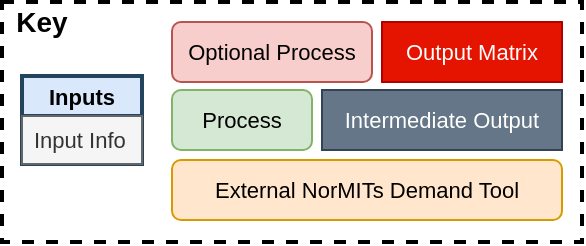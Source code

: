 <mxfile version="14.9.6" type="device" pages="2"><diagram id="RPaHVcejYE8MXnGKkP_Y" name="Shapes"><mxGraphModel dx="211" dy="615" grid="1" gridSize="10" guides="1" tooltips="1" connect="1" arrows="1" fold="1" page="1" pageScale="1" pageWidth="827" pageHeight="1169" math="0" shadow="0"><root><mxCell id="0"/><mxCell id="1" parent="0"/><mxCell id="aIYvf-twqQvfmEYlPym_-1" value="" style="group" vertex="1" connectable="0" parent="1"><mxGeometry x="880" y="40" width="290" height="120" as="geometry"/></mxCell><mxCell id="aIYvf-twqQvfmEYlPym_-2" value="" style="rounded=0;whiteSpace=wrap;html=1;dashed=1;strokeWidth=2;" vertex="1" parent="aIYvf-twqQvfmEYlPym_-1"><mxGeometry width="290" height="120" as="geometry"/></mxCell><mxCell id="aIYvf-twqQvfmEYlPym_-3" value="&lt;b style=&quot;font-size: 14px&quot;&gt;Key&lt;/b&gt;" style="text;html=1;strokeColor=none;fillColor=none;align=center;verticalAlign=middle;whiteSpace=wrap;rounded=0;dashed=1;" vertex="1" parent="aIYvf-twqQvfmEYlPym_-1"><mxGeometry width="40" height="20" as="geometry"/></mxCell><mxCell id="aIYvf-twqQvfmEYlPym_-4" value="Inputs" style="swimlane;fontStyle=1;childLayout=stackLayout;horizontal=1;startSize=20;fillColor=#dae8fc;horizontalStack=0;resizeParent=1;resizeParentMax=0;resizeLast=0;collapsible=1;marginBottom=0;rounded=0;glass=0;fontSize=11;align=center;strokeWidth=2;strokeColor=#23445D;" vertex="1" parent="aIYvf-twqQvfmEYlPym_-1"><mxGeometry x="10" y="37" width="60" height="44" as="geometry"/></mxCell><mxCell id="aIYvf-twqQvfmEYlPym_-5" value="Input Info" style="text;strokeColor=#666666;fillColor=#f5f5f5;align=left;verticalAlign=middle;spacingLeft=4;spacingRight=4;overflow=hidden;rotatable=0;points=[[0,0.5],[1,0.5]];portConstraint=eastwest;fontSize=11;whiteSpace=wrap;fontColor=#333333;" vertex="1" parent="aIYvf-twqQvfmEYlPym_-4"><mxGeometry y="20" width="60" height="24" as="geometry"/></mxCell><mxCell id="aIYvf-twqQvfmEYlPym_-6" value="&lt;font style=&quot;font-size: 11px&quot;&gt;Process&lt;/font&gt;" style="rounded=1;whiteSpace=wrap;html=1;fillColor=#d5e8d4;strokeColor=#82b366;" vertex="1" parent="aIYvf-twqQvfmEYlPym_-1"><mxGeometry x="85" y="44" width="70" height="30" as="geometry"/></mxCell><mxCell id="aIYvf-twqQvfmEYlPym_-7" value="&lt;font style=&quot;font-size: 11px&quot;&gt;Optional Process&lt;/font&gt;" style="rounded=1;whiteSpace=wrap;html=1;fillColor=#f8cecc;strokeColor=#b85450;" vertex="1" parent="aIYvf-twqQvfmEYlPym_-1"><mxGeometry x="85" y="10" width="100" height="30" as="geometry"/></mxCell><mxCell id="aIYvf-twqQvfmEYlPym_-8" value="Intermediate Output" style="rounded=0;whiteSpace=wrap;html=1;strokeWidth=1;fillColor=#647687;strokeColor=#314354;fontSize=11;fontColor=#ffffff;" vertex="1" parent="aIYvf-twqQvfmEYlPym_-1"><mxGeometry x="160" y="44" width="120" height="30" as="geometry"/></mxCell><mxCell id="aIYvf-twqQvfmEYlPym_-9" value="Output Matrix" style="rounded=0;whiteSpace=wrap;html=1;strokeWidth=1;fillColor=#e51400;strokeColor=#B20000;fontSize=11;fontColor=#ffffff;" vertex="1" parent="aIYvf-twqQvfmEYlPym_-1"><mxGeometry x="190" y="10" width="90" height="30" as="geometry"/></mxCell><mxCell id="aIYvf-twqQvfmEYlPym_-10" value="&lt;span style=&quot;font-size: 11px&quot;&gt;External NorMITs Demand Tool&lt;/span&gt;" style="rounded=1;whiteSpace=wrap;html=1;fillColor=#ffe6cc;strokeColor=#d79b00;" vertex="1" parent="aIYvf-twqQvfmEYlPym_-1"><mxGeometry x="85" y="79" width="195" height="30" as="geometry"/></mxCell></root></mxGraphModel></diagram><diagram id="D1VpO2uKACGuazlR6BrO" name="Current TMS"><mxGraphModel dx="1038" dy="615" grid="1" gridSize="10" guides="1" tooltips="1" connect="1" arrows="1" fold="1" page="1" pageScale="1" pageWidth="827" pageHeight="1169" math="0" shadow="0"><root><mxCell id="KCGez0Pr-hBmYZOwrtZy-0"/><mxCell id="KCGez0Pr-hBmYZOwrtZy-1" parent="KCGez0Pr-hBmYZOwrtZy-0"/><mxCell id="W87Jp16_kRgUx4kYhXnh-0" value="TfN Segmented&#10;Land Use data at MSOA.&#10; Population, All Years&#10; Either:" style="swimlane;fontStyle=1;childLayout=stackLayout;horizontal=1;startSize=67;fillColor=#dae8fc;horizontalStack=0;resizeParent=1;resizeParentMax=0;resizeLast=0;collapsible=1;marginBottom=0;rounded=0;glass=0;fontSize=11;align=center;strokeWidth=2;strokeColor=#23445D;" vertex="1" parent="KCGez0Pr-hBmYZOwrtZy-1"><mxGeometry x="40" y="233" width="150" height="167" as="geometry"/></mxCell><mxCell id="W87Jp16_kRgUx4kYhXnh-1" value="NTEM" style="text;strokeColor=#666666;fillColor=#f5f5f5;align=left;verticalAlign=middle;spacingLeft=4;spacingRight=4;overflow=hidden;rotatable=0;points=[[0,0.5],[1,0.5]];portConstraint=eastwest;fontColor=#333333;fontSize=11;" vertex="1" parent="W87Jp16_kRgUx4kYhXnh-0"><mxGeometry y="67" width="150" height="20" as="geometry"/></mxCell><mxCell id="W87Jp16_kRgUx4kYhXnh-2" value="S1 - JAM" style="text;strokeColor=#9673a6;fillColor=#e1d5e7;align=left;verticalAlign=middle;spacingLeft=4;spacingRight=4;overflow=hidden;rotatable=0;points=[[0,0.5],[1,0.5]];portConstraint=eastwest;fontSize=11;" vertex="1" parent="W87Jp16_kRgUx4kYhXnh-0"><mxGeometry y="87" width="150" height="20" as="geometry"/></mxCell><mxCell id="W87Jp16_kRgUx4kYhXnh-3" value="S2 - PP" style="text;align=left;verticalAlign=middle;spacingLeft=4;spacingRight=4;overflow=hidden;rotatable=0;points=[[0,0.5],[1,0.5]];portConstraint=eastwest;fontSize=11;fillColor=#f5f5f5;strokeColor=#666666;fontColor=#333333;" vertex="1" parent="W87Jp16_kRgUx4kYhXnh-0"><mxGeometry y="107" width="150" height="20" as="geometry"/></mxCell><mxCell id="W87Jp16_kRgUx4kYhXnh-4" value="S3 - DD" style="text;strokeColor=#9673a6;fillColor=#e1d5e7;align=left;verticalAlign=middle;spacingLeft=4;spacingRight=4;overflow=hidden;rotatable=0;points=[[0,0.5],[1,0.5]];portConstraint=eastwest;fontSize=11;" vertex="1" parent="W87Jp16_kRgUx4kYhXnh-0"><mxGeometry y="127" width="150" height="20" as="geometry"/></mxCell><mxCell id="W87Jp16_kRgUx4kYhXnh-5" value="S4 - UZC" style="text;strokeColor=#666666;fillColor=#f5f5f5;align=left;verticalAlign=middle;spacingLeft=4;spacingRight=4;overflow=hidden;rotatable=0;points=[[0,0.5],[1,0.5]];portConstraint=eastwest;fontSize=11;fontColor=#333333;" vertex="1" parent="W87Jp16_kRgUx4kYhXnh-0"><mxGeometry y="147" width="150" height="20" as="geometry"/></mxCell><mxCell id="W87Jp16_kRgUx4kYhXnh-6" value="Trip Rates" style="swimlane;fontStyle=1;childLayout=stackLayout;horizontal=1;startSize=20;fillColor=#dae8fc;horizontalStack=0;resizeParent=1;resizeParentMax=0;resizeLast=0;collapsible=1;marginBottom=0;rounded=0;glass=0;fontSize=11;align=center;strokeWidth=2;strokeColor=#23445D;" vertex="1" parent="KCGez0Pr-hBmYZOwrtZy-1"><mxGeometry x="40" y="140" width="190" height="64" as="geometry"/></mxCell><mxCell id="W87Jp16_kRgUx4kYhXnh-7" value="TfN Segmented Trip Rates at MSOA (Same across all future years)" style="text;strokeColor=#666666;fillColor=#f5f5f5;align=left;verticalAlign=middle;spacingLeft=4;spacingRight=4;overflow=hidden;rotatable=0;points=[[0,0.5],[1,0.5]];portConstraint=eastwest;fontSize=11;whiteSpace=wrap;fontColor=#333333;" vertex="1" parent="W87Jp16_kRgUx4kYhXnh-6"><mxGeometry y="20" width="190" height="44" as="geometry"/></mxCell><mxCell id="W87Jp16_kRgUx4kYhXnh-8" value="Attraction Weights" style="swimlane;fontStyle=1;childLayout=stackLayout;horizontal=1;startSize=26;fillColor=#dae8fc;horizontalStack=0;resizeParent=1;resizeParentMax=0;resizeLast=0;collapsible=1;marginBottom=0;rounded=0;glass=0;fontSize=11;align=center;strokeWidth=2;strokeColor=#23445D;" vertex="1" parent="KCGez0Pr-hBmYZOwrtZy-1"><mxGeometry x="40" y="625" width="210" height="70" as="geometry"/></mxCell><mxCell id="W87Jp16_kRgUx4kYhXnh-9" value="By NTEM Purpose / Employment Category (Same across all future years)" style="text;strokeColor=#666666;fillColor=#f5f5f5;align=left;verticalAlign=middle;spacingLeft=4;spacingRight=4;overflow=hidden;rotatable=0;points=[[0,0.5],[1,0.5]];portConstraint=eastwest;fontSize=11;whiteSpace=wrap;fontColor=#333333;" vertex="1" parent="W87Jp16_kRgUx4kYhXnh-8"><mxGeometry y="26" width="210" height="44" as="geometry"/></mxCell><mxCell id="W87Jp16_kRgUx4kYhXnh-10" value="" style="endArrow=classic;html=1;exitX=0.5;exitY=1;exitDx=0;exitDy=0;rounded=0;entryX=0;entryY=0.5;entryDx=0;entryDy=0;" edge="1" parent="KCGez0Pr-hBmYZOwrtZy-1" source="W87Jp16_kRgUx4kYhXnh-6" target="W87Jp16_kRgUx4kYhXnh-18"><mxGeometry width="50" height="50" relative="1" as="geometry"><mxPoint x="290" y="460" as="sourcePoint"/><mxPoint x="250" y="260" as="targetPoint"/><Array as="points"><mxPoint x="200" y="204"/><mxPoint x="200" y="280"/></Array></mxGeometry></mxCell><mxCell id="W87Jp16_kRgUx4kYhXnh-11" value="" style="endArrow=classic;html=1;exitX=1;exitY=0.25;exitDx=0;exitDy=0;rounded=0;entryX=0;entryY=0.5;entryDx=0;entryDy=0;" edge="1" parent="KCGez0Pr-hBmYZOwrtZy-1" source="W87Jp16_kRgUx4kYhXnh-0" target="W87Jp16_kRgUx4kYhXnh-18"><mxGeometry width="50" height="50" relative="1" as="geometry"><mxPoint x="290" y="460" as="sourcePoint"/><mxPoint x="250" y="280" as="targetPoint"/><Array as="points"><mxPoint x="200" y="275"/><mxPoint x="200" y="280"/></Array></mxGeometry></mxCell><mxCell id="W87Jp16_kRgUx4kYhXnh-12" value="" style="endArrow=classic;html=1;exitX=0.857;exitY=0;exitDx=0;exitDy=0;entryX=0;entryY=0.5;entryDx=0;entryDy=0;rounded=0;exitPerimeter=0;" edge="1" parent="KCGez0Pr-hBmYZOwrtZy-1" source="W87Jp16_kRgUx4kYhXnh-8" target="W87Jp16_kRgUx4kYhXnh-19"><mxGeometry width="50" height="50" relative="1" as="geometry"><mxPoint x="100" y="550" as="sourcePoint"/><mxPoint x="390" y="590" as="targetPoint"/><Array as="points"><mxPoint x="220" y="600"/><mxPoint x="220" y="580"/></Array></mxGeometry></mxCell><mxCell id="W87Jp16_kRgUx4kYhXnh-13" value="" style="endArrow=classic;html=1;entryX=0;entryY=0.5;entryDx=0;entryDy=0;jumpStyle=arc;rounded=0;exitX=1;exitY=0.25;exitDx=0;exitDy=0;" edge="1" parent="KCGez0Pr-hBmYZOwrtZy-1" source="W87Jp16_kRgUx4kYhXnh-24" target="W87Jp16_kRgUx4kYhXnh-19"><mxGeometry width="50" height="50" relative="1" as="geometry"><mxPoint x="181" y="500" as="sourcePoint"/><mxPoint x="262" y="375" as="targetPoint"/><Array as="points"><mxPoint x="220" y="459"/><mxPoint x="220" y="500"/><mxPoint x="220" y="580"/></Array></mxGeometry></mxCell><mxCell id="W87Jp16_kRgUx4kYhXnh-14" value="" style="endArrow=classic;html=1;fontSize=11;entryX=0;entryY=0.5;entryDx=0;entryDy=0;rounded=0;" edge="1" parent="KCGez0Pr-hBmYZOwrtZy-1" target="W87Jp16_kRgUx4kYhXnh-30"><mxGeometry width="50" height="50" relative="1" as="geometry"><mxPoint x="445" y="385" as="sourcePoint"/><mxPoint x="505" y="460" as="targetPoint"/><Array as="points"><mxPoint x="485" y="385"/></Array></mxGeometry></mxCell><mxCell id="W87Jp16_kRgUx4kYhXnh-15" value="" style="endArrow=classic;html=1;fontSize=11;entryX=0;entryY=0.5;entryDx=0;entryDy=0;rounded=0;exitX=0.455;exitY=0.013;exitDx=0;exitDy=0;jumpStyle=arc;exitPerimeter=0;" edge="1" parent="KCGez0Pr-hBmYZOwrtZy-1" source="W87Jp16_kRgUx4kYhXnh-20" target="W87Jp16_kRgUx4kYhXnh-32"><mxGeometry width="50" height="50" relative="1" as="geometry"><mxPoint x="452.5" y="187" as="sourcePoint"/><mxPoint x="585" y="355" as="targetPoint"/><Array as="points"><mxPoint x="475" y="425"/><mxPoint x="495" y="425"/><mxPoint x="505" y="425"/></Array></mxGeometry></mxCell><mxCell id="W87Jp16_kRgUx4kYhXnh-16" value="" style="endArrow=classic;html=1;fontSize=11;rounded=0;entryX=0;entryY=0.5;entryDx=0;entryDy=0;exitX=0.75;exitY=0;exitDx=0;exitDy=0;" edge="1" parent="KCGez0Pr-hBmYZOwrtZy-1" source="W87Jp16_kRgUx4kYhXnh-20" target="W87Jp16_kRgUx4kYhXnh-31"><mxGeometry width="50" height="50" relative="1" as="geometry"><mxPoint x="445" y="650" as="sourcePoint"/><mxPoint x="559" y="470" as="targetPoint"/><Array as="points"><mxPoint x="470" y="505"/><mxPoint x="490" y="505"/><mxPoint x="505" y="505"/></Array></mxGeometry></mxCell><mxCell id="W87Jp16_kRgUx4kYhXnh-17" value="" style="endArrow=classic;html=1;fontSize=11;rounded=0;entryX=0;entryY=0.5;entryDx=0;entryDy=0;exitX=0.689;exitY=0;exitDx=0;exitDy=0;exitPerimeter=0;" edge="1" parent="KCGez0Pr-hBmYZOwrtZy-1" source="W87Jp16_kRgUx4kYhXnh-20" target="W87Jp16_kRgUx4kYhXnh-33"><mxGeometry width="50" height="50" relative="1" as="geometry"><mxPoint x="453" y="660" as="sourcePoint"/><mxPoint x="585" y="475" as="targetPoint"/><Array as="points"><mxPoint x="460" y="465"/><mxPoint x="480" y="465"/><mxPoint x="505" y="465"/></Array></mxGeometry></mxCell><mxCell id="W87Jp16_kRgUx4kYhXnh-18" value="Population/Production Data" style="rounded=0;whiteSpace=wrap;html=1;strokeWidth=1;fillColor=#647687;strokeColor=#314354;fontSize=11;fontColor=#ffffff;" vertex="1" parent="KCGez0Pr-hBmYZOwrtZy-1"><mxGeometry x="250" y="350" width="130" height="40" as="geometry"/></mxCell><mxCell id="W87Jp16_kRgUx4kYhXnh-19" value="Employment/Attraction Data" style="rounded=0;whiteSpace=wrap;html=1;strokeWidth=1;fillColor=#647687;strokeColor=#314354;fontSize=11;fontColor=#ffffff;" vertex="1" parent="KCGez0Pr-hBmYZOwrtZy-1"><mxGeometry x="250" y="490" width="130" height="40" as="geometry"/></mxCell><mxCell id="W87Jp16_kRgUx4kYhXnh-20" value="&lt;span style=&quot;font-size: 11px&quot;&gt;Northern Trip End Model&lt;br&gt;&lt;/span&gt;" style="rounded=1;whiteSpace=wrap;html=1;fillColor=#ffe6cc;strokeColor=#d79b00;rotation=90;" vertex="1" parent="KCGez0Pr-hBmYZOwrtZy-1"><mxGeometry x="310" y="425" width="240" height="30" as="geometry"/></mxCell><mxCell id="W87Jp16_kRgUx4kYhXnh-24" value="TfN Segmented&#10;Land Use data at MSOA&#10; Employment, All Years.&#10;Either:" style="swimlane;fontStyle=1;childLayout=stackLayout;horizontal=1;startSize=67;fillColor=#dae8fc;horizontalStack=0;resizeParent=1;resizeParentMax=0;resizeLast=0;collapsible=1;marginBottom=0;rounded=0;glass=0;fontSize=11;align=center;strokeWidth=2;strokeColor=#23445D;" vertex="1" parent="KCGez0Pr-hBmYZOwrtZy-1"><mxGeometry x="40" y="417" width="150" height="167" as="geometry"/></mxCell><mxCell id="W87Jp16_kRgUx4kYhXnh-25" value="NTEM" style="text;strokeColor=#666666;fillColor=#f5f5f5;align=left;verticalAlign=middle;spacingLeft=4;spacingRight=4;overflow=hidden;rotatable=0;points=[[0,0.5],[1,0.5]];portConstraint=eastwest;fontColor=#333333;fontSize=11;" vertex="1" parent="W87Jp16_kRgUx4kYhXnh-24"><mxGeometry y="67" width="150" height="20" as="geometry"/></mxCell><mxCell id="W87Jp16_kRgUx4kYhXnh-26" value="S1 - JAM" style="text;strokeColor=#9673a6;fillColor=#e1d5e7;align=left;verticalAlign=middle;spacingLeft=4;spacingRight=4;overflow=hidden;rotatable=0;points=[[0,0.5],[1,0.5]];portConstraint=eastwest;fontSize=11;" vertex="1" parent="W87Jp16_kRgUx4kYhXnh-24"><mxGeometry y="87" width="150" height="20" as="geometry"/></mxCell><mxCell id="W87Jp16_kRgUx4kYhXnh-27" value="S2 - PP" style="text;align=left;verticalAlign=middle;spacingLeft=4;spacingRight=4;overflow=hidden;rotatable=0;points=[[0,0.5],[1,0.5]];portConstraint=eastwest;fontSize=11;fillColor=#f5f5f5;strokeColor=#666666;fontColor=#333333;" vertex="1" parent="W87Jp16_kRgUx4kYhXnh-24"><mxGeometry y="107" width="150" height="20" as="geometry"/></mxCell><mxCell id="W87Jp16_kRgUx4kYhXnh-28" value="S3 - DD" style="text;strokeColor=#9673a6;fillColor=#e1d5e7;align=left;verticalAlign=middle;spacingLeft=4;spacingRight=4;overflow=hidden;rotatable=0;points=[[0,0.5],[1,0.5]];portConstraint=eastwest;fontSize=11;" vertex="1" parent="W87Jp16_kRgUx4kYhXnh-24"><mxGeometry y="127" width="150" height="20" as="geometry"/></mxCell><mxCell id="W87Jp16_kRgUx4kYhXnh-29" value="S4 - UZC" style="text;strokeColor=#666666;fillColor=#f5f5f5;align=left;verticalAlign=middle;spacingLeft=4;spacingRight=4;overflow=hidden;rotatable=0;points=[[0,0.5],[1,0.5]];portConstraint=eastwest;fontSize=11;fontColor=#333333;" vertex="1" parent="W87Jp16_kRgUx4kYhXnh-24"><mxGeometry y="147" width="150" height="20" as="geometry"/></mxCell><mxCell id="W87Jp16_kRgUx4kYhXnh-30" value="Future Year HB Productions Vector" style="rounded=0;whiteSpace=wrap;html=1;strokeWidth=1;fillColor=#647687;strokeColor=#314354;fontSize=11;fontColor=#ffffff;" vertex="1" parent="KCGez0Pr-hBmYZOwrtZy-1"><mxGeometry x="545" y="370" width="120" height="30" as="geometry"/></mxCell><mxCell id="W87Jp16_kRgUx4kYhXnh-31" value="Future Year HB Attractions&amp;nbsp;Vector" style="rounded=0;whiteSpace=wrap;html=1;strokeWidth=1;fillColor=#647687;strokeColor=#314354;fontSize=11;fontColor=#ffffff;" vertex="1" parent="KCGez0Pr-hBmYZOwrtZy-1"><mxGeometry x="545" y="490" width="120" height="30" as="geometry"/></mxCell><mxCell id="W87Jp16_kRgUx4kYhXnh-32" value="Future Year NHB Productions Vector" style="rounded=0;whiteSpace=wrap;html=1;strokeWidth=1;fillColor=#647687;strokeColor=#314354;fontSize=11;fontColor=#ffffff;" vertex="1" parent="KCGez0Pr-hBmYZOwrtZy-1"><mxGeometry x="545" y="410" width="120" height="30" as="geometry"/></mxCell><mxCell id="W87Jp16_kRgUx4kYhXnh-33" value="Future Year NHB Attractions Vector" style="rounded=0;whiteSpace=wrap;html=1;strokeWidth=1;fillColor=#647687;strokeColor=#314354;fontSize=11;fontColor=#ffffff;" vertex="1" parent="KCGez0Pr-hBmYZOwrtZy-1"><mxGeometry x="545" y="450" width="120" height="30" as="geometry"/></mxCell></root></mxGraphModel></diagram></mxfile>